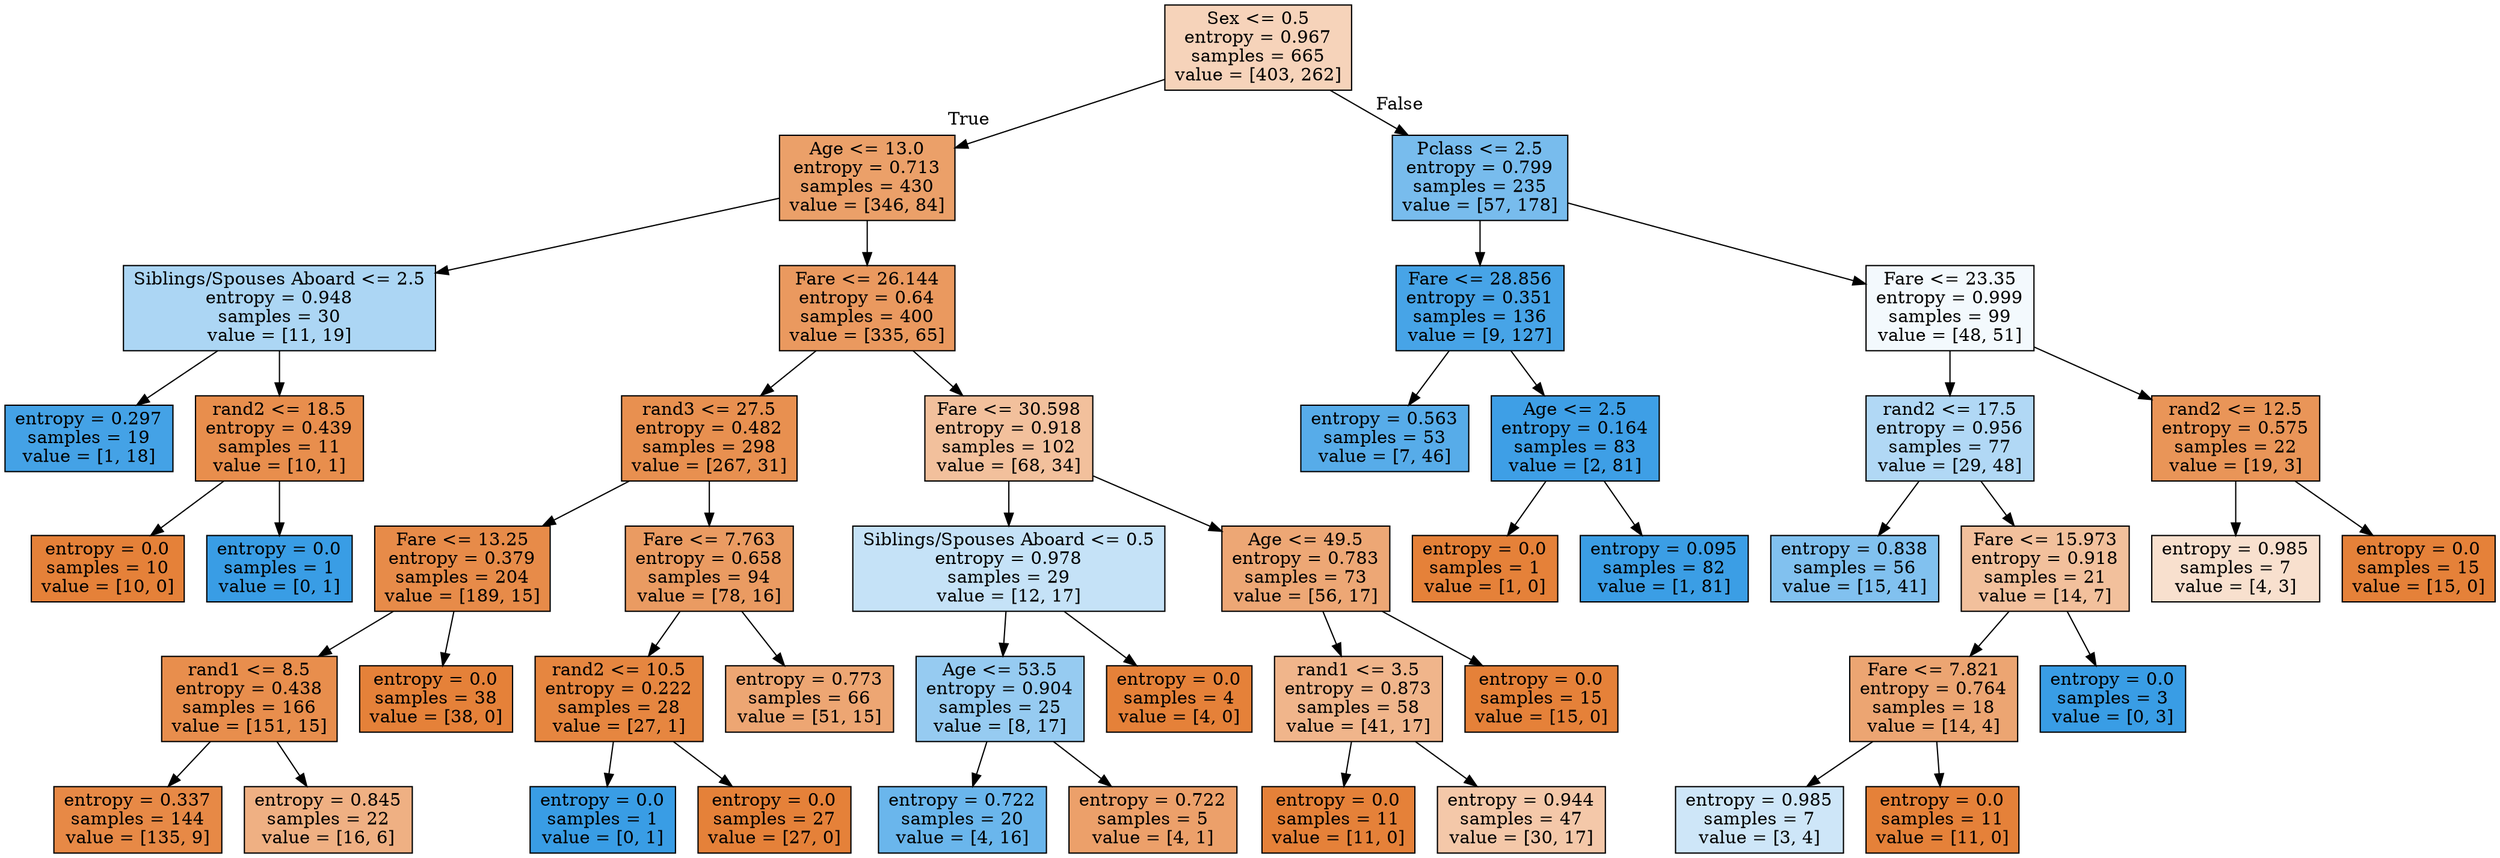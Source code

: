 digraph Tree {
node [shape=box, style="filled", color="black"] ;
0 [label="Sex <= 0.5\nentropy = 0.967\nsamples = 665\nvalue = [403, 262]", fillcolor="#f6d3ba"] ;
1 [label="Age <= 13.0\nentropy = 0.713\nsamples = 430\nvalue = [346, 84]", fillcolor="#eba069"] ;
0 -> 1 [labeldistance=2.5, labelangle=45, headlabel="True"] ;
5 [label="Siblings/Spouses Aboard <= 2.5\nentropy = 0.948\nsamples = 30\nvalue = [11, 19]", fillcolor="#acd6f4"] ;
1 -> 5 ;
9 [label="entropy = 0.297\nsamples = 19\nvalue = [1, 18]", fillcolor="#44a2e6"] ;
5 -> 9 ;
10 [label="rand2 <= 18.5\nentropy = 0.439\nsamples = 11\nvalue = [10, 1]", fillcolor="#e88e4d"] ;
5 -> 10 ;
29 [label="entropy = 0.0\nsamples = 10\nvalue = [10, 0]", fillcolor="#e58139"] ;
10 -> 29 ;
30 [label="entropy = 0.0\nsamples = 1\nvalue = [0, 1]", fillcolor="#399de5"] ;
10 -> 30 ;
6 [label="Fare <= 26.144\nentropy = 0.64\nsamples = 400\nvalue = [335, 65]", fillcolor="#ea995f"] ;
1 -> 6 ;
7 [label="rand3 <= 27.5\nentropy = 0.482\nsamples = 298\nvalue = [267, 31]", fillcolor="#e89050"] ;
6 -> 7 ;
37 [label="Fare <= 13.25\nentropy = 0.379\nsamples = 204\nvalue = [189, 15]", fillcolor="#e78b49"] ;
7 -> 37 ;
39 [label="rand1 <= 8.5\nentropy = 0.438\nsamples = 166\nvalue = [151, 15]", fillcolor="#e88e4d"] ;
37 -> 39 ;
41 [label="entropy = 0.337\nsamples = 144\nvalue = [135, 9]", fillcolor="#e78946"] ;
39 -> 41 ;
42 [label="entropy = 0.845\nsamples = 22\nvalue = [16, 6]", fillcolor="#efb083"] ;
39 -> 42 ;
40 [label="entropy = 0.0\nsamples = 38\nvalue = [38, 0]", fillcolor="#e58139"] ;
37 -> 40 ;
38 [label="Fare <= 7.763\nentropy = 0.658\nsamples = 94\nvalue = [78, 16]", fillcolor="#ea9b62"] ;
7 -> 38 ;
43 [label="rand2 <= 10.5\nentropy = 0.222\nsamples = 28\nvalue = [27, 1]", fillcolor="#e68640"] ;
38 -> 43 ;
45 [label="entropy = 0.0\nsamples = 1\nvalue = [0, 1]", fillcolor="#399de5"] ;
43 -> 45 ;
46 [label="entropy = 0.0\nsamples = 27\nvalue = [27, 0]", fillcolor="#e58139"] ;
43 -> 46 ;
44 [label="entropy = 0.773\nsamples = 66\nvalue = [51, 15]", fillcolor="#eda673"] ;
38 -> 44 ;
8 [label="Fare <= 30.598\nentropy = 0.918\nsamples = 102\nvalue = [68, 34]", fillcolor="#f2c09c"] ;
6 -> 8 ;
13 [label="Siblings/Spouses Aboard <= 0.5\nentropy = 0.978\nsamples = 29\nvalue = [12, 17]", fillcolor="#c5e2f7"] ;
8 -> 13 ;
21 [label="Age <= 53.5\nentropy = 0.904\nsamples = 25\nvalue = [8, 17]", fillcolor="#96cbf1"] ;
13 -> 21 ;
31 [label="entropy = 0.722\nsamples = 20\nvalue = [4, 16]", fillcolor="#6ab6ec"] ;
21 -> 31 ;
32 [label="entropy = 0.722\nsamples = 5\nvalue = [4, 1]", fillcolor="#eca06a"] ;
21 -> 32 ;
22 [label="entropy = 0.0\nsamples = 4\nvalue = [4, 0]", fillcolor="#e58139"] ;
13 -> 22 ;
14 [label="Age <= 49.5\nentropy = 0.783\nsamples = 73\nvalue = [56, 17]", fillcolor="#eda775"] ;
8 -> 14 ;
17 [label="rand1 <= 3.5\nentropy = 0.873\nsamples = 58\nvalue = [41, 17]", fillcolor="#f0b58b"] ;
14 -> 17 ;
19 [label="entropy = 0.0\nsamples = 11\nvalue = [11, 0]", fillcolor="#e58139"] ;
17 -> 19 ;
20 [label="entropy = 0.944\nsamples = 47\nvalue = [30, 17]", fillcolor="#f4c8a9"] ;
17 -> 20 ;
18 [label="entropy = 0.0\nsamples = 15\nvalue = [15, 0]", fillcolor="#e58139"] ;
14 -> 18 ;
2 [label="Pclass <= 2.5\nentropy = 0.799\nsamples = 235\nvalue = [57, 178]", fillcolor="#78bced"] ;
0 -> 2 [labeldistance=2.5, labelangle=-45, headlabel="False"] ;
3 [label="Fare <= 28.856\nentropy = 0.351\nsamples = 136\nvalue = [9, 127]", fillcolor="#47a4e7"] ;
2 -> 3 ;
33 [label="entropy = 0.563\nsamples = 53\nvalue = [7, 46]", fillcolor="#57ace9"] ;
3 -> 33 ;
34 [label="Age <= 2.5\nentropy = 0.164\nsamples = 83\nvalue = [2, 81]", fillcolor="#3e9fe6"] ;
3 -> 34 ;
35 [label="entropy = 0.0\nsamples = 1\nvalue = [1, 0]", fillcolor="#e58139"] ;
34 -> 35 ;
36 [label="entropy = 0.095\nsamples = 82\nvalue = [1, 81]", fillcolor="#3b9ee5"] ;
34 -> 36 ;
4 [label="Fare <= 23.35\nentropy = 0.999\nsamples = 99\nvalue = [48, 51]", fillcolor="#f3f9fd"] ;
2 -> 4 ;
11 [label="rand2 <= 17.5\nentropy = 0.956\nsamples = 77\nvalue = [29, 48]", fillcolor="#b1d8f5"] ;
4 -> 11 ;
15 [label="entropy = 0.838\nsamples = 56\nvalue = [15, 41]", fillcolor="#81c1ef"] ;
11 -> 15 ;
16 [label="Fare <= 15.973\nentropy = 0.918\nsamples = 21\nvalue = [14, 7]", fillcolor="#f2c09c"] ;
11 -> 16 ;
25 [label="Fare <= 7.821\nentropy = 0.764\nsamples = 18\nvalue = [14, 4]", fillcolor="#eca572"] ;
16 -> 25 ;
27 [label="entropy = 0.985\nsamples = 7\nvalue = [3, 4]", fillcolor="#cee6f8"] ;
25 -> 27 ;
28 [label="entropy = 0.0\nsamples = 11\nvalue = [11, 0]", fillcolor="#e58139"] ;
25 -> 28 ;
26 [label="entropy = 0.0\nsamples = 3\nvalue = [0, 3]", fillcolor="#399de5"] ;
16 -> 26 ;
12 [label="rand2 <= 12.5\nentropy = 0.575\nsamples = 22\nvalue = [19, 3]", fillcolor="#e99558"] ;
4 -> 12 ;
23 [label="entropy = 0.985\nsamples = 7\nvalue = [4, 3]", fillcolor="#f8e0ce"] ;
12 -> 23 ;
24 [label="entropy = 0.0\nsamples = 15\nvalue = [15, 0]", fillcolor="#e58139"] ;
12 -> 24 ;
}